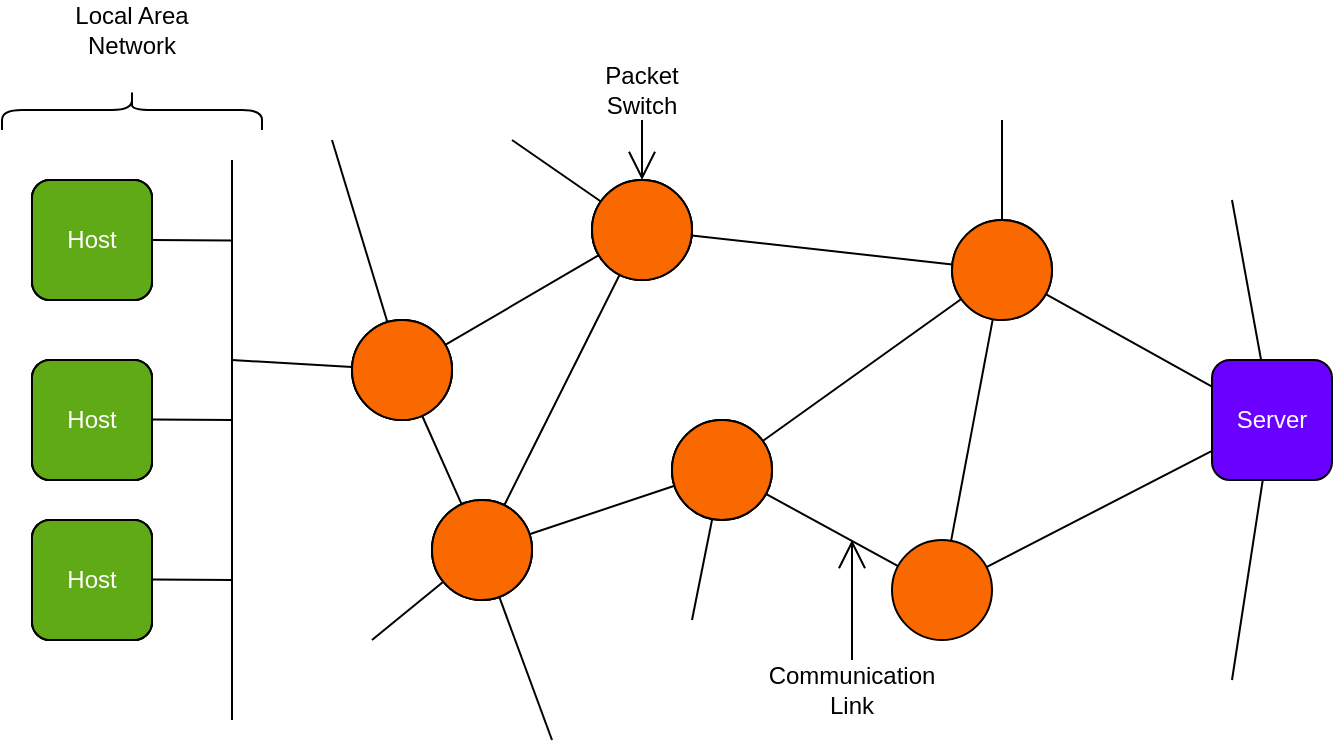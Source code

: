 <mxfile>
    <diagram id="5gDZYCfoSA0VFlHkZ5n8" name="Page-1">
        <mxGraphModel dx="1372" dy="1356" grid="1" gridSize="10" guides="1" tooltips="1" connect="1" arrows="1" fold="1" page="1" pageScale="1" pageWidth="850" pageHeight="1100" math="0" shadow="0">
            <root>
                <mxCell id="0"/>
                <mxCell id="1" parent="0"/>
                <mxCell id="2" value="" style="endArrow=none;html=1;strokeColor=#000000;" edge="1" parent="1">
                    <mxGeometry width="50" height="50" relative="1" as="geometry">
                        <mxPoint x="120" y="440" as="sourcePoint"/>
                        <mxPoint x="120" y="160" as="targetPoint"/>
                    </mxGeometry>
                </mxCell>
                <mxCell id="5" style="edgeStyle=none;html=1;exitX=1;exitY=0.5;exitDx=0;exitDy=0;endArrow=none;endFill=0;strokeColor=#000000;" edge="1" parent="1" source="4">
                    <mxGeometry relative="1" as="geometry">
                        <mxPoint x="120" y="200.2" as="targetPoint"/>
                    </mxGeometry>
                </mxCell>
                <mxCell id="4" value="Host" style="rounded=1;whiteSpace=wrap;html=1;strokeColor=#000000;fillColor=#60a917;fontColor=#ffffff;" vertex="1" parent="1">
                    <mxGeometry x="20" y="170" width="60" height="60" as="geometry"/>
                </mxCell>
                <mxCell id="6" value="Host" style="rounded=1;whiteSpace=wrap;html=1;strokeColor=#000000;fillColor=#60a917;fontColor=#ffffff;" vertex="1" parent="1">
                    <mxGeometry x="20" y="260" width="60" height="60" as="geometry"/>
                </mxCell>
                <mxCell id="7" value="Host" style="rounded=1;whiteSpace=wrap;html=1;strokeColor=#000000;fillColor=#60a917;fontColor=#ffffff;" vertex="1" parent="1">
                    <mxGeometry x="20" y="340" width="60" height="60" as="geometry"/>
                </mxCell>
                <mxCell id="8" style="edgeStyle=none;html=1;exitX=1;exitY=0.5;exitDx=0;exitDy=0;endArrow=none;endFill=0;strokeColor=#000000;" edge="1" parent="1">
                    <mxGeometry relative="1" as="geometry">
                        <mxPoint x="120" y="290.0" as="targetPoint"/>
                        <mxPoint x="80" y="289.8" as="sourcePoint"/>
                    </mxGeometry>
                </mxCell>
                <mxCell id="9" style="edgeStyle=none;html=1;exitX=1;exitY=0.5;exitDx=0;exitDy=0;endArrow=none;endFill=0;strokeColor=#000000;" edge="1" parent="1">
                    <mxGeometry relative="1" as="geometry">
                        <mxPoint x="120" y="370" as="targetPoint"/>
                        <mxPoint x="80" y="369.8" as="sourcePoint"/>
                    </mxGeometry>
                </mxCell>
                <mxCell id="23" style="edgeStyle=none;html=1;endArrow=none;endFill=0;strokeColor=#000000;" edge="1" parent="1" source="10" target="11">
                    <mxGeometry relative="1" as="geometry"/>
                </mxCell>
                <mxCell id="28" style="edgeStyle=none;html=1;endArrow=none;endFill=0;strokeColor=#000000;" edge="1" parent="1" source="10">
                    <mxGeometry relative="1" as="geometry">
                        <mxPoint x="260" y="150" as="targetPoint"/>
                    </mxGeometry>
                </mxCell>
                <mxCell id="10" value="" style="ellipse;whiteSpace=wrap;html=1;aspect=fixed;fillColor=#fa6800;fontColor=#000000;strokeColor=#000000;" vertex="1" parent="1">
                    <mxGeometry x="300" y="170" width="50" height="50" as="geometry"/>
                </mxCell>
                <mxCell id="29" style="edgeStyle=none;html=1;endArrow=none;endFill=0;strokeColor=#000000;" edge="1" parent="1" source="11">
                    <mxGeometry relative="1" as="geometry">
                        <mxPoint x="505" y="140" as="targetPoint"/>
                    </mxGeometry>
                </mxCell>
                <mxCell id="33" style="edgeStyle=none;html=1;endArrow=none;endFill=0;strokeColor=#000000;" edge="1" parent="1" source="11" target="31">
                    <mxGeometry relative="1" as="geometry"/>
                </mxCell>
                <mxCell id="11" value="" style="ellipse;whiteSpace=wrap;html=1;aspect=fixed;fillColor=#fa6800;fontColor=#000000;strokeColor=#000000;" vertex="1" parent="1">
                    <mxGeometry x="480" y="190" width="50" height="50" as="geometry"/>
                </mxCell>
                <mxCell id="19" style="edgeStyle=none;html=1;endArrow=none;endFill=0;strokeColor=#000000;" edge="1" parent="1" source="12" target="10">
                    <mxGeometry relative="1" as="geometry"/>
                </mxCell>
                <mxCell id="20" style="edgeStyle=none;html=1;endArrow=none;endFill=0;strokeColor=#000000;" edge="1" parent="1" source="12" target="13">
                    <mxGeometry relative="1" as="geometry"/>
                </mxCell>
                <mxCell id="25" style="edgeStyle=none;html=1;endArrow=none;endFill=0;strokeColor=#000000;" edge="1" parent="1" source="12">
                    <mxGeometry relative="1" as="geometry">
                        <mxPoint x="280" y="450" as="targetPoint"/>
                    </mxGeometry>
                </mxCell>
                <mxCell id="26" style="edgeStyle=none;html=1;endArrow=none;endFill=0;strokeColor=#000000;" edge="1" parent="1" source="12">
                    <mxGeometry relative="1" as="geometry">
                        <mxPoint x="190" y="400" as="targetPoint"/>
                    </mxGeometry>
                </mxCell>
                <mxCell id="12" value="" style="ellipse;whiteSpace=wrap;html=1;aspect=fixed;fillColor=#fa6800;fontColor=#000000;strokeColor=#000000;" vertex="1" parent="1">
                    <mxGeometry x="220" y="330" width="50" height="50" as="geometry"/>
                </mxCell>
                <mxCell id="21" style="edgeStyle=none;html=1;endArrow=none;endFill=0;strokeColor=#000000;" edge="1" parent="1" source="13" target="15">
                    <mxGeometry relative="1" as="geometry"/>
                </mxCell>
                <mxCell id="24" style="edgeStyle=none;html=1;endArrow=none;endFill=0;strokeColor=#000000;" edge="1" parent="1" source="13" target="11">
                    <mxGeometry relative="1" as="geometry"/>
                </mxCell>
                <mxCell id="30" style="edgeStyle=none;html=1;endArrow=none;endFill=0;strokeColor=#000000;" edge="1" parent="1" source="13">
                    <mxGeometry relative="1" as="geometry">
                        <mxPoint x="350" y="390" as="targetPoint"/>
                    </mxGeometry>
                </mxCell>
                <mxCell id="13" value="" style="ellipse;whiteSpace=wrap;html=1;aspect=fixed;fillColor=#fa6800;fontColor=#000000;strokeColor=#000000;" vertex="1" parent="1">
                    <mxGeometry x="340" y="290" width="50" height="50" as="geometry"/>
                </mxCell>
                <mxCell id="16" style="edgeStyle=none;html=1;endArrow=none;endFill=0;strokeColor=#000000;" edge="1" parent="1" source="14">
                    <mxGeometry relative="1" as="geometry">
                        <mxPoint x="120" y="260" as="targetPoint"/>
                    </mxGeometry>
                </mxCell>
                <mxCell id="17" style="edgeStyle=none;html=1;endArrow=none;endFill=0;strokeColor=#000000;" edge="1" parent="1" source="14" target="10">
                    <mxGeometry relative="1" as="geometry"/>
                </mxCell>
                <mxCell id="18" style="edgeStyle=none;html=1;endArrow=none;endFill=0;strokeColor=#000000;" edge="1" parent="1" source="14" target="12">
                    <mxGeometry relative="1" as="geometry"/>
                </mxCell>
                <mxCell id="27" style="edgeStyle=none;html=1;endArrow=none;endFill=0;strokeColor=#000000;" edge="1" parent="1" source="14">
                    <mxGeometry relative="1" as="geometry">
                        <mxPoint x="170" y="150" as="targetPoint"/>
                    </mxGeometry>
                </mxCell>
                <mxCell id="14" value="" style="ellipse;whiteSpace=wrap;html=1;aspect=fixed;fillColor=#fa6800;fontColor=#000000;strokeColor=#000000;" vertex="1" parent="1">
                    <mxGeometry x="180" y="240" width="50" height="50" as="geometry"/>
                </mxCell>
                <mxCell id="22" style="edgeStyle=none;html=1;endArrow=none;endFill=0;strokeColor=#000000;" edge="1" parent="1" source="15" target="11">
                    <mxGeometry relative="1" as="geometry"/>
                </mxCell>
                <mxCell id="32" style="edgeStyle=none;html=1;endArrow=none;endFill=0;strokeColor=#000000;" edge="1" parent="1" source="15" target="31">
                    <mxGeometry relative="1" as="geometry"/>
                </mxCell>
                <mxCell id="15" value="" style="ellipse;whiteSpace=wrap;html=1;aspect=fixed;fillColor=#fa6800;fontColor=#000000;strokeColor=#000000;" vertex="1" parent="1">
                    <mxGeometry x="450" y="350" width="50" height="50" as="geometry"/>
                </mxCell>
                <mxCell id="34" style="edgeStyle=none;html=1;endArrow=none;endFill=0;strokeColor=#000000;" edge="1" parent="1" source="31">
                    <mxGeometry relative="1" as="geometry">
                        <mxPoint x="620" y="420" as="targetPoint"/>
                    </mxGeometry>
                </mxCell>
                <mxCell id="35" style="edgeStyle=none;html=1;endArrow=none;endFill=0;strokeColor=#000000;" edge="1" parent="1" source="31">
                    <mxGeometry relative="1" as="geometry">
                        <mxPoint x="620" y="180" as="targetPoint"/>
                    </mxGeometry>
                </mxCell>
                <mxCell id="31" value="Server" style="rounded=1;whiteSpace=wrap;html=1;strokeColor=#000000;fillColor=#6a00ff;fontColor=#ffffff;" vertex="1" parent="1">
                    <mxGeometry x="610" y="260" width="60" height="60" as="geometry"/>
                </mxCell>
                <mxCell id="36" value="Local Area Network" style="text;html=1;strokeColor=none;fillColor=none;align=center;verticalAlign=middle;whiteSpace=wrap;rounded=0;fontColor=#000000;" vertex="1" parent="1">
                    <mxGeometry x="40" y="80" width="60" height="30" as="geometry"/>
                </mxCell>
                <mxCell id="37" value="" style="shape=curlyBracket;whiteSpace=wrap;html=1;rounded=1;flipH=1;rotation=-90;strokeColor=#000000;" vertex="1" parent="1">
                    <mxGeometry x="60" y="70" width="20" height="130" as="geometry"/>
                </mxCell>
                <mxCell id="39" style="edgeStyle=none;html=1;exitX=0.5;exitY=1;exitDx=0;exitDy=0;endArrow=open;endFill=0;endSize=12;strokeColor=#000000;" edge="1" parent="1" source="38" target="10">
                    <mxGeometry relative="1" as="geometry"/>
                </mxCell>
                <mxCell id="38" value="Packet Switch" style="text;html=1;strokeColor=none;fillColor=none;align=center;verticalAlign=middle;whiteSpace=wrap;rounded=0;fontColor=#000000;" vertex="1" parent="1">
                    <mxGeometry x="295" y="110" width="60" height="30" as="geometry"/>
                </mxCell>
                <mxCell id="41" style="edgeStyle=none;html=1;exitX=0.5;exitY=0;exitDx=0;exitDy=0;endArrow=open;endFill=0;endSize=12;strokeColor=#000000;" edge="1" parent="1" source="40">
                    <mxGeometry relative="1" as="geometry">
                        <mxPoint x="430" y="350" as="targetPoint"/>
                    </mxGeometry>
                </mxCell>
                <mxCell id="40" value="Communication Link" style="text;html=1;strokeColor=none;fillColor=none;align=center;verticalAlign=middle;whiteSpace=wrap;rounded=0;fontColor=#000000;" vertex="1" parent="1">
                    <mxGeometry x="400" y="410" width="60" height="30" as="geometry"/>
                </mxCell>
                <mxCell id="42" value="Host" style="rounded=1;whiteSpace=wrap;html=1;strokeColor=#000000;fillColor=#60a917;fontColor=#ffffff;" vertex="1" parent="1">
                    <mxGeometry x="20" y="170" width="60" height="60" as="geometry"/>
                </mxCell>
                <mxCell id="43" value="Host" style="rounded=1;whiteSpace=wrap;html=1;strokeColor=#000000;fillColor=#60a917;fontColor=#ffffff;" vertex="1" parent="1">
                    <mxGeometry x="20" y="260" width="60" height="60" as="geometry"/>
                </mxCell>
                <mxCell id="44" value="Host" style="rounded=1;whiteSpace=wrap;html=1;strokeColor=#000000;fillColor=#60a917;fontColor=#ffffff;" vertex="1" parent="1">
                    <mxGeometry x="20" y="340" width="60" height="60" as="geometry"/>
                </mxCell>
                <mxCell id="45" value="" style="ellipse;whiteSpace=wrap;html=1;aspect=fixed;fillColor=#fa6800;fontColor=#000000;strokeColor=#000000;" vertex="1" parent="1">
                    <mxGeometry x="180" y="240" width="50" height="50" as="geometry"/>
                </mxCell>
                <mxCell id="46" value="" style="ellipse;whiteSpace=wrap;html=1;aspect=fixed;fillColor=#fa6800;fontColor=#000000;strokeColor=#000000;" vertex="1" parent="1">
                    <mxGeometry x="220" y="330" width="50" height="50" as="geometry"/>
                </mxCell>
                <mxCell id="47" value="" style="ellipse;whiteSpace=wrap;html=1;aspect=fixed;fillColor=#fa6800;fontColor=#000000;strokeColor=#000000;" vertex="1" parent="1">
                    <mxGeometry x="300" y="170" width="50" height="50" as="geometry"/>
                </mxCell>
                <mxCell id="48" value="" style="ellipse;whiteSpace=wrap;html=1;aspect=fixed;fillColor=#fa6800;fontColor=#000000;strokeColor=#000000;" vertex="1" parent="1">
                    <mxGeometry x="340" y="290" width="50" height="50" as="geometry"/>
                </mxCell>
                <mxCell id="49" value="Host" style="rounded=1;whiteSpace=wrap;html=1;strokeColor=#000000;fillColor=#60a917;fontColor=#ffffff;" vertex="1" parent="1">
                    <mxGeometry x="20" y="170" width="60" height="60" as="geometry"/>
                </mxCell>
                <mxCell id="50" value="Host" style="rounded=1;whiteSpace=wrap;html=1;strokeColor=#000000;fillColor=#60a917;fontColor=#ffffff;" vertex="1" parent="1">
                    <mxGeometry x="20" y="260" width="60" height="60" as="geometry"/>
                </mxCell>
                <mxCell id="51" value="Host" style="rounded=1;whiteSpace=wrap;html=1;strokeColor=#000000;fillColor=#60a917;fontColor=#ffffff;" vertex="1" parent="1">
                    <mxGeometry x="20" y="340" width="60" height="60" as="geometry"/>
                </mxCell>
                <mxCell id="52" value="" style="ellipse;whiteSpace=wrap;html=1;aspect=fixed;fillColor=#fa6800;fontColor=#000000;strokeColor=#000000;" vertex="1" parent="1">
                    <mxGeometry x="180" y="240" width="50" height="50" as="geometry"/>
                </mxCell>
                <mxCell id="53" value="" style="ellipse;whiteSpace=wrap;html=1;aspect=fixed;fillColor=#fa6800;fontColor=#000000;strokeColor=#000000;" vertex="1" parent="1">
                    <mxGeometry x="220" y="330" width="50" height="50" as="geometry"/>
                </mxCell>
                <mxCell id="54" value="" style="ellipse;whiteSpace=wrap;html=1;aspect=fixed;fillColor=#fa6800;fontColor=#000000;strokeColor=#000000;" vertex="1" parent="1">
                    <mxGeometry x="300" y="170" width="50" height="50" as="geometry"/>
                </mxCell>
                <mxCell id="55" value="" style="ellipse;whiteSpace=wrap;html=1;aspect=fixed;fillColor=#fa6800;fontColor=#000000;strokeColor=#000000;" vertex="1" parent="1">
                    <mxGeometry x="340" y="290" width="50" height="50" as="geometry"/>
                </mxCell>
                <mxCell id="56" value="" style="ellipse;whiteSpace=wrap;html=1;aspect=fixed;fillColor=#fa6800;fontColor=#000000;strokeColor=#000000;" vertex="1" parent="1">
                    <mxGeometry x="480" y="190" width="50" height="50" as="geometry"/>
                </mxCell>
            </root>
        </mxGraphModel>
    </diagram>
</mxfile>